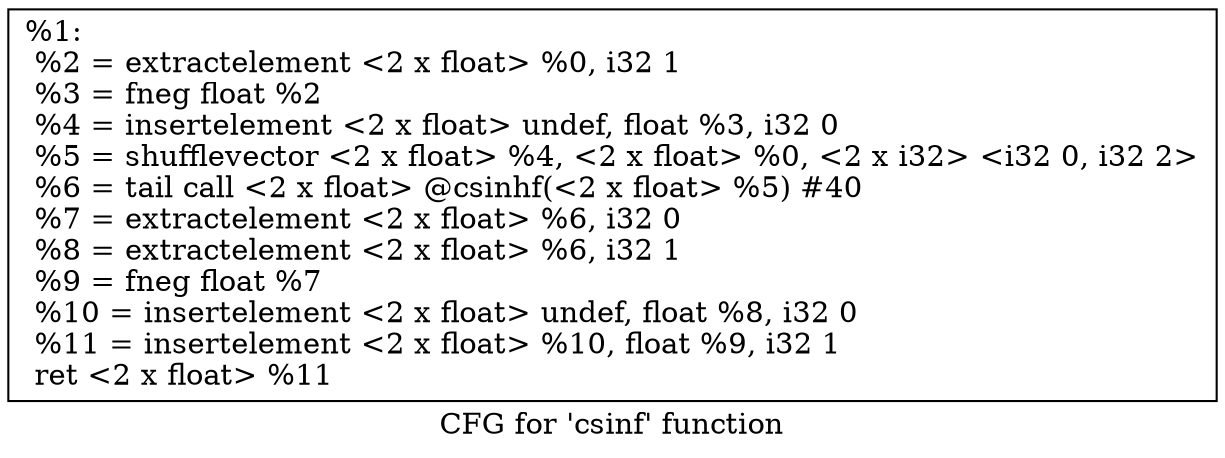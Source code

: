 digraph "CFG for 'csinf' function" {
	label="CFG for 'csinf' function";

	Node0x1a0b350 [shape=record,label="{%1:\l  %2 = extractelement \<2 x float\> %0, i32 1\l  %3 = fneg float %2\l  %4 = insertelement \<2 x float\> undef, float %3, i32 0\l  %5 = shufflevector \<2 x float\> %4, \<2 x float\> %0, \<2 x i32\> \<i32 0, i32 2\>\l  %6 = tail call \<2 x float\> @csinhf(\<2 x float\> %5) #40\l  %7 = extractelement \<2 x float\> %6, i32 0\l  %8 = extractelement \<2 x float\> %6, i32 1\l  %9 = fneg float %7\l  %10 = insertelement \<2 x float\> undef, float %8, i32 0\l  %11 = insertelement \<2 x float\> %10, float %9, i32 1\l  ret \<2 x float\> %11\l}"];
}
